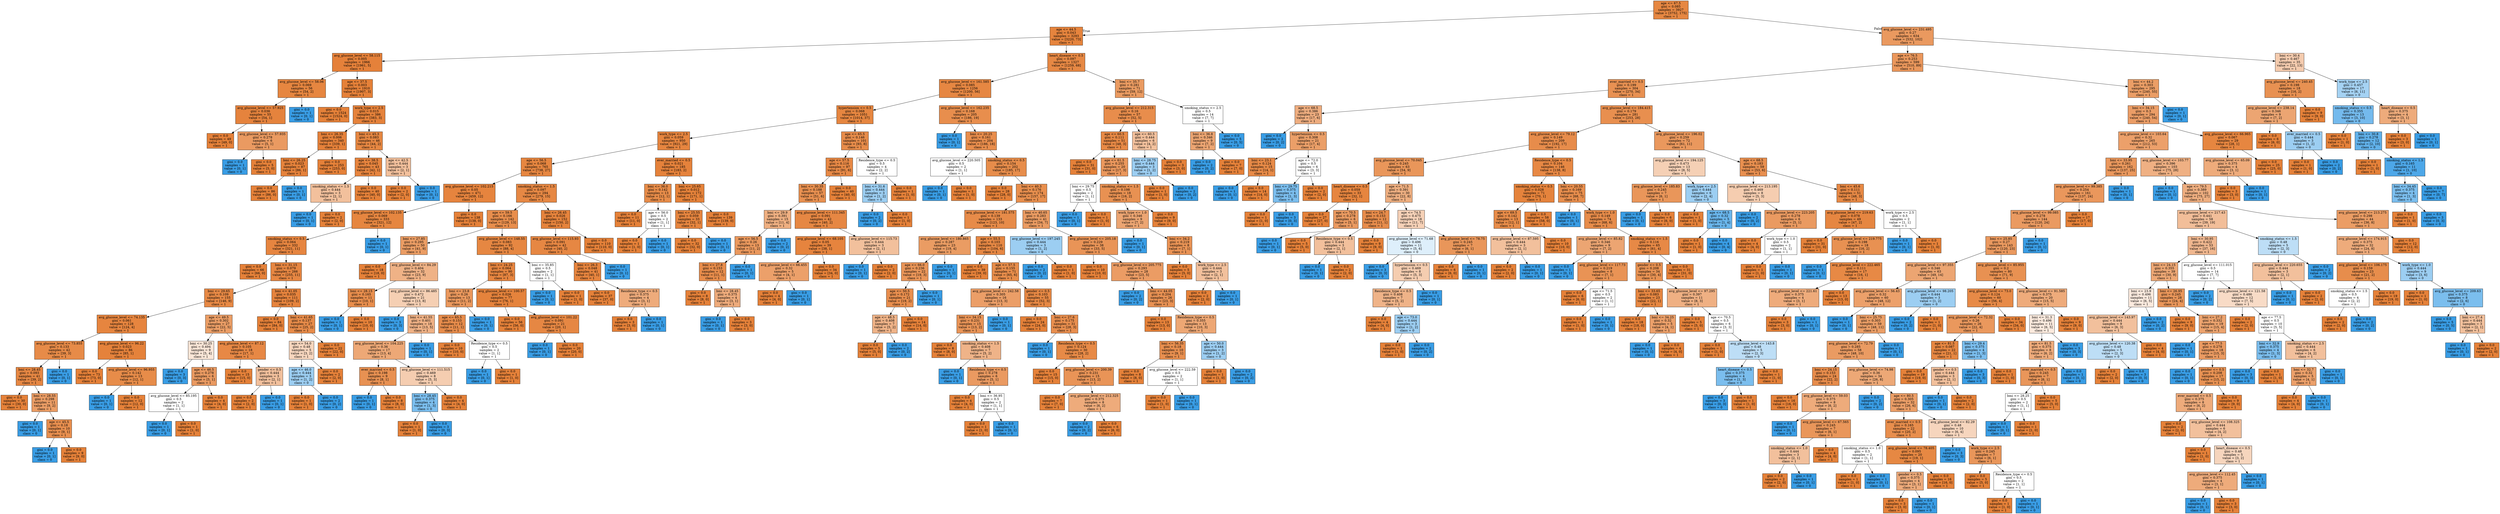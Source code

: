 digraph Tree {
node [shape=box, style="filled", color="black"] ;
0 [label="age <= 67.5\ngini = 0.085\nsamples = 3927\nvalue = [3752, 175]\nclass = 1", fillcolor="#e68742"] ;
1 [label="age <= 44.5\ngini = 0.043\nsamples = 3293\nvalue = [3220, 73]\nclass = 1", fillcolor="#e6843d"] ;
0 -> 1 [labeldistance=2.5, labelangle=45, headlabel="True"] ;
2 [label="avg_glucose_level <= 58.115\ngini = 0.005\nsamples = 1966\nvalue = [1961, 5]\nclass = 1", fillcolor="#e5813a"] ;
1 -> 2 ;
3 [label="avg_glucose_level <= 58.06\ngini = 0.069\nsamples = 56\nvalue = [54, 2]\nclass = 1", fillcolor="#e68640"] ;
2 -> 3 ;
4 [label="avg_glucose_level <= 57.925\ngini = 0.036\nsamples = 55\nvalue = [54, 1]\nclass = 1", fillcolor="#e5833d"] ;
3 -> 4 ;
5 [label="gini = 0.0\nsamples = 49\nvalue = [49, 0]\nclass = 1", fillcolor="#e58139"] ;
4 -> 5 ;
6 [label="avg_glucose_level <= 57.935\ngini = 0.278\nsamples = 6\nvalue = [5, 1]\nclass = 1", fillcolor="#ea9a61"] ;
4 -> 6 ;
7 [label="gini = 0.0\nsamples = 1\nvalue = [0, 1]\nclass = 0", fillcolor="#399de5"] ;
6 -> 7 ;
8 [label="gini = 0.0\nsamples = 5\nvalue = [5, 0]\nclass = 1", fillcolor="#e58139"] ;
6 -> 8 ;
9 [label="gini = 0.0\nsamples = 1\nvalue = [0, 1]\nclass = 0", fillcolor="#399de5"] ;
3 -> 9 ;
10 [label="age <= 37.5\ngini = 0.003\nsamples = 1910\nvalue = [1907, 3]\nclass = 1", fillcolor="#e58139"] ;
2 -> 10 ;
11 [label="gini = 0.0\nsamples = 1524\nvalue = [1524, 0]\nclass = 1", fillcolor="#e58139"] ;
10 -> 11 ;
12 [label="work_type <= 2.5\ngini = 0.015\nsamples = 386\nvalue = [383, 3]\nclass = 1", fillcolor="#e5823b"] ;
10 -> 12 ;
13 [label="bmi <= 26.35\ngini = 0.006\nsamples = 340\nvalue = [339, 1]\nclass = 1", fillcolor="#e5813a"] ;
12 -> 13 ;
14 [label="bmi <= 26.25\ngini = 0.023\nsamples = 87\nvalue = [86, 1]\nclass = 1", fillcolor="#e5823b"] ;
13 -> 14 ;
15 [label="gini = 0.0\nsamples = 86\nvalue = [86, 0]\nclass = 1", fillcolor="#e58139"] ;
14 -> 15 ;
16 [label="gini = 0.0\nsamples = 1\nvalue = [0, 1]\nclass = 0", fillcolor="#399de5"] ;
14 -> 16 ;
17 [label="gini = 0.0\nsamples = 253\nvalue = [253, 0]\nclass = 1", fillcolor="#e58139"] ;
13 -> 17 ;
18 [label="bmi <= 45.3\ngini = 0.083\nsamples = 46\nvalue = [44, 2]\nclass = 1", fillcolor="#e68742"] ;
12 -> 18 ;
19 [label="age <= 38.5\ngini = 0.045\nsamples = 43\nvalue = [42, 1]\nclass = 1", fillcolor="#e6843e"] ;
18 -> 19 ;
20 [label="smoking_status <= 1.5\ngini = 0.444\nsamples = 3\nvalue = [2, 1]\nclass = 1", fillcolor="#f2c09c"] ;
19 -> 20 ;
21 [label="gini = 0.0\nsamples = 1\nvalue = [0, 1]\nclass = 0", fillcolor="#399de5"] ;
20 -> 21 ;
22 [label="gini = 0.0\nsamples = 2\nvalue = [2, 0]\nclass = 1", fillcolor="#e58139"] ;
20 -> 22 ;
23 [label="gini = 0.0\nsamples = 40\nvalue = [40, 0]\nclass = 1", fillcolor="#e58139"] ;
19 -> 23 ;
24 [label="age <= 42.5\ngini = 0.444\nsamples = 3\nvalue = [2, 1]\nclass = 1", fillcolor="#f2c09c"] ;
18 -> 24 ;
25 [label="gini = 0.0\nsamples = 2\nvalue = [2, 0]\nclass = 1", fillcolor="#e58139"] ;
24 -> 25 ;
26 [label="gini = 0.0\nsamples = 1\nvalue = [0, 1]\nclass = 0", fillcolor="#399de5"] ;
24 -> 26 ;
27 [label="heart_disease <= 0.5\ngini = 0.097\nsamples = 1327\nvalue = [1259, 68]\nclass = 1", fillcolor="#e68844"] ;
1 -> 27 ;
28 [label="avg_glucose_level <= 161.585\ngini = 0.085\nsamples = 1256\nvalue = [1200, 56]\nclass = 1", fillcolor="#e68742"] ;
27 -> 28 ;
29 [label="hypertension <= 0.5\ngini = 0.068\nsamples = 1051\nvalue = [1014, 37]\nclass = 1", fillcolor="#e68640"] ;
28 -> 29 ;
30 [label="work_type <= 2.5\ngini = 0.059\nsamples = 950\nvalue = [921, 29]\nclass = 1", fillcolor="#e6853f"] ;
29 -> 30 ;
31 [label="age <= 56.5\ngini = 0.068\nsamples = 765\nvalue = [738, 27]\nclass = 1", fillcolor="#e68640"] ;
30 -> 31 ;
32 [label="avg_glucose_level <= 102.215\ngini = 0.05\nsamples = 471\nvalue = [459, 12]\nclass = 1", fillcolor="#e6843e"] ;
31 -> 32 ;
33 [label="avg_glucose_level <= 102.135\ngini = 0.069\nsamples = 333\nvalue = [321, 12]\nclass = 1", fillcolor="#e68640"] ;
32 -> 33 ;
34 [label="smoking_status <= 0.5\ngini = 0.064\nsamples = 332\nvalue = [321, 11]\nclass = 1", fillcolor="#e68540"] ;
33 -> 34 ;
35 [label="gini = 0.0\nsamples = 66\nvalue = [66, 0]\nclass = 1", fillcolor="#e58139"] ;
34 -> 35 ;
36 [label="bmi <= 31.15\ngini = 0.079\nsamples = 266\nvalue = [255, 11]\nclass = 1", fillcolor="#e68642"] ;
34 -> 36 ;
37 [label="bmi <= 29.65\ngini = 0.109\nsamples = 155\nvalue = [146, 9]\nclass = 1", fillcolor="#e78945"] ;
36 -> 37 ;
38 [label="avg_glucose_level <= 74.135\ngini = 0.061\nsamples = 128\nvalue = [124, 4]\nclass = 1", fillcolor="#e6853f"] ;
37 -> 38 ;
39 [label="avg_glucose_level <= 73.855\ngini = 0.133\nsamples = 42\nvalue = [39, 3]\nclass = 1", fillcolor="#e78b48"] ;
38 -> 39 ;
40 [label="bmi <= 28.45\ngini = 0.093\nsamples = 41\nvalue = [39, 2]\nclass = 1", fillcolor="#e68743"] ;
39 -> 40 ;
41 [label="gini = 0.0\nsamples = 30\nvalue = [30, 0]\nclass = 1", fillcolor="#e58139"] ;
40 -> 41 ;
42 [label="bmi <= 28.55\ngini = 0.298\nsamples = 11\nvalue = [9, 2]\nclass = 1", fillcolor="#eb9d65"] ;
40 -> 42 ;
43 [label="gini = 0.0\nsamples = 1\nvalue = [0, 1]\nclass = 0", fillcolor="#399de5"] ;
42 -> 43 ;
44 [label="age <= 45.5\ngini = 0.18\nsamples = 10\nvalue = [9, 1]\nclass = 1", fillcolor="#e88f4f"] ;
42 -> 44 ;
45 [label="gini = 0.0\nsamples = 1\nvalue = [0, 1]\nclass = 0", fillcolor="#399de5"] ;
44 -> 45 ;
46 [label="gini = 0.0\nsamples = 9\nvalue = [9, 0]\nclass = 1", fillcolor="#e58139"] ;
44 -> 46 ;
47 [label="gini = 0.0\nsamples = 1\nvalue = [0, 1]\nclass = 0", fillcolor="#399de5"] ;
39 -> 47 ;
48 [label="avg_glucose_level <= 96.22\ngini = 0.023\nsamples = 86\nvalue = [85, 1]\nclass = 1", fillcolor="#e5823b"] ;
38 -> 48 ;
49 [label="gini = 0.0\nsamples = 73\nvalue = [73, 0]\nclass = 1", fillcolor="#e58139"] ;
48 -> 49 ;
50 [label="avg_glucose_level <= 96.955\ngini = 0.142\nsamples = 13\nvalue = [12, 1]\nclass = 1", fillcolor="#e78c49"] ;
48 -> 50 ;
51 [label="gini = 0.0\nsamples = 1\nvalue = [0, 1]\nclass = 0", fillcolor="#399de5"] ;
50 -> 51 ;
52 [label="gini = 0.0\nsamples = 12\nvalue = [12, 0]\nclass = 1", fillcolor="#e58139"] ;
50 -> 52 ;
53 [label="age <= 49.5\ngini = 0.302\nsamples = 27\nvalue = [22, 5]\nclass = 1", fillcolor="#eb9e66"] ;
37 -> 53 ;
54 [label="bmi <= 30.25\ngini = 0.494\nsamples = 9\nvalue = [5, 4]\nclass = 1", fillcolor="#fae6d7"] ;
53 -> 54 ;
55 [label="gini = 0.0\nsamples = 3\nvalue = [0, 3]\nclass = 0", fillcolor="#399de5"] ;
54 -> 55 ;
56 [label="age <= 46.5\ngini = 0.278\nsamples = 6\nvalue = [5, 1]\nclass = 1", fillcolor="#ea9a61"] ;
54 -> 56 ;
57 [label="avg_glucose_level <= 85.195\ngini = 0.5\nsamples = 2\nvalue = [1, 1]\nclass = 1", fillcolor="#ffffff"] ;
56 -> 57 ;
58 [label="gini = 0.0\nsamples = 1\nvalue = [0, 1]\nclass = 0", fillcolor="#399de5"] ;
57 -> 58 ;
59 [label="gini = 0.0\nsamples = 1\nvalue = [1, 0]\nclass = 1", fillcolor="#e58139"] ;
57 -> 59 ;
60 [label="gini = 0.0\nsamples = 4\nvalue = [4, 0]\nclass = 1", fillcolor="#e58139"] ;
56 -> 60 ;
61 [label="avg_glucose_level <= 87.12\ngini = 0.105\nsamples = 18\nvalue = [17, 1]\nclass = 1", fillcolor="#e78845"] ;
53 -> 61 ;
62 [label="gini = 0.0\nsamples = 15\nvalue = [15, 0]\nclass = 1", fillcolor="#e58139"] ;
61 -> 62 ;
63 [label="gender <= 0.5\ngini = 0.444\nsamples = 3\nvalue = [2, 1]\nclass = 1", fillcolor="#f2c09c"] ;
61 -> 63 ;
64 [label="gini = 0.0\nsamples = 2\nvalue = [2, 0]\nclass = 1", fillcolor="#e58139"] ;
63 -> 64 ;
65 [label="gini = 0.0\nsamples = 1\nvalue = [0, 1]\nclass = 0", fillcolor="#399de5"] ;
63 -> 65 ;
66 [label="bmi <= 41.05\ngini = 0.035\nsamples = 111\nvalue = [109, 2]\nclass = 1", fillcolor="#e5833d"] ;
36 -> 66 ;
67 [label="gini = 0.0\nsamples = 84\nvalue = [84, 0]\nclass = 1", fillcolor="#e58139"] ;
66 -> 67 ;
68 [label="bmi <= 41.65\ngini = 0.137\nsamples = 27\nvalue = [25, 2]\nclass = 1", fillcolor="#e78b49"] ;
66 -> 68 ;
69 [label="age <= 54.0\ngini = 0.48\nsamples = 5\nvalue = [3, 2]\nclass = 1", fillcolor="#f6d5bd"] ;
68 -> 69 ;
70 [label="age <= 46.0\ngini = 0.444\nsamples = 3\nvalue = [1, 2]\nclass = 0", fillcolor="#9ccef2"] ;
69 -> 70 ;
71 [label="gini = 0.0\nsamples = 1\nvalue = [1, 0]\nclass = 1", fillcolor="#e58139"] ;
70 -> 71 ;
72 [label="gini = 0.0\nsamples = 2\nvalue = [0, 2]\nclass = 0", fillcolor="#399de5"] ;
70 -> 72 ;
73 [label="gini = 0.0\nsamples = 2\nvalue = [2, 0]\nclass = 1", fillcolor="#e58139"] ;
69 -> 73 ;
74 [label="gini = 0.0\nsamples = 22\nvalue = [22, 0]\nclass = 1", fillcolor="#e58139"] ;
68 -> 74 ;
75 [label="gini = 0.0\nsamples = 1\nvalue = [0, 1]\nclass = 0", fillcolor="#399de5"] ;
33 -> 75 ;
76 [label="gini = 0.0\nsamples = 138\nvalue = [138, 0]\nclass = 1", fillcolor="#e58139"] ;
32 -> 76 ;
77 [label="smoking_status <= 1.5\ngini = 0.097\nsamples = 294\nvalue = [279, 15]\nclass = 1", fillcolor="#e68844"] ;
31 -> 77 ;
78 [label="age <= 59.5\ngini = 0.166\nsamples = 142\nvalue = [129, 13]\nclass = 1", fillcolor="#e88e4d"] ;
77 -> 78 ;
79 [label="bmi <= 27.85\ngini = 0.295\nsamples = 50\nvalue = [41, 9]\nclass = 1", fillcolor="#eb9d64"] ;
78 -> 79 ;
80 [label="gini = 0.0\nsamples = 18\nvalue = [18, 0]\nclass = 1", fillcolor="#e58139"] ;
79 -> 80 ;
81 [label="avg_glucose_level <= 84.29\ngini = 0.404\nsamples = 32\nvalue = [23, 9]\nclass = 1", fillcolor="#efb286"] ;
79 -> 81 ;
82 [label="bmi <= 28.15\ngini = 0.165\nsamples = 11\nvalue = [10, 1]\nclass = 1", fillcolor="#e88e4d"] ;
81 -> 82 ;
83 [label="gini = 0.0\nsamples = 1\nvalue = [0, 1]\nclass = 0", fillcolor="#399de5"] ;
82 -> 83 ;
84 [label="gini = 0.0\nsamples = 10\nvalue = [10, 0]\nclass = 1", fillcolor="#e58139"] ;
82 -> 84 ;
85 [label="avg_glucose_level <= 86.485\ngini = 0.472\nsamples = 21\nvalue = [13, 8]\nclass = 1", fillcolor="#f5cfb3"] ;
81 -> 85 ;
86 [label="gini = 0.0\nsamples = 3\nvalue = [0, 3]\nclass = 0", fillcolor="#399de5"] ;
85 -> 86 ;
87 [label="bmi <= 41.55\ngini = 0.401\nsamples = 18\nvalue = [13, 5]\nclass = 1", fillcolor="#efb185"] ;
85 -> 87 ;
88 [label="avg_glucose_level <= 104.225\ngini = 0.36\nsamples = 17\nvalue = [13, 4]\nclass = 1", fillcolor="#eda876"] ;
87 -> 88 ;
89 [label="ever_married <= 0.5\ngini = 0.198\nsamples = 9\nvalue = [8, 1]\nclass = 1", fillcolor="#e89152"] ;
88 -> 89 ;
90 [label="gini = 0.0\nsamples = 1\nvalue = [0, 1]\nclass = 0", fillcolor="#399de5"] ;
89 -> 90 ;
91 [label="gini = 0.0\nsamples = 8\nvalue = [8, 0]\nclass = 1", fillcolor="#e58139"] ;
89 -> 91 ;
92 [label="avg_glucose_level <= 111.515\ngini = 0.469\nsamples = 8\nvalue = [5, 3]\nclass = 1", fillcolor="#f5cdb0"] ;
88 -> 92 ;
93 [label="bmi <= 28.45\ngini = 0.375\nsamples = 4\nvalue = [1, 3]\nclass = 0", fillcolor="#7bbeee"] ;
92 -> 93 ;
94 [label="gini = 0.0\nsamples = 1\nvalue = [1, 0]\nclass = 1", fillcolor="#e58139"] ;
93 -> 94 ;
95 [label="gini = 0.0\nsamples = 3\nvalue = [0, 3]\nclass = 0", fillcolor="#399de5"] ;
93 -> 95 ;
96 [label="gini = 0.0\nsamples = 4\nvalue = [4, 0]\nclass = 1", fillcolor="#e58139"] ;
92 -> 96 ;
97 [label="gini = 0.0\nsamples = 1\nvalue = [0, 1]\nclass = 0", fillcolor="#399de5"] ;
87 -> 97 ;
98 [label="avg_glucose_level <= 148.55\ngini = 0.083\nsamples = 92\nvalue = [88, 4]\nclass = 1", fillcolor="#e68742"] ;
78 -> 98 ;
99 [label="bmi <= 24.25\ngini = 0.064\nsamples = 90\nvalue = [87, 3]\nclass = 1", fillcolor="#e68540"] ;
98 -> 99 ;
100 [label="bmi <= 23.8\ngini = 0.26\nsamples = 13\nvalue = [11, 2]\nclass = 1", fillcolor="#ea985d"] ;
99 -> 100 ;
101 [label="age <= 65.5\ngini = 0.153\nsamples = 12\nvalue = [11, 1]\nclass = 1", fillcolor="#e78c4b"] ;
100 -> 101 ;
102 [label="gini = 0.0\nsamples = 10\nvalue = [10, 0]\nclass = 1", fillcolor="#e58139"] ;
101 -> 102 ;
103 [label="Residence_type <= 0.5\ngini = 0.5\nsamples = 2\nvalue = [1, 1]\nclass = 1", fillcolor="#ffffff"] ;
101 -> 103 ;
104 [label="gini = 0.0\nsamples = 1\nvalue = [0, 1]\nclass = 0", fillcolor="#399de5"] ;
103 -> 104 ;
105 [label="gini = 0.0\nsamples = 1\nvalue = [1, 0]\nclass = 1", fillcolor="#e58139"] ;
103 -> 105 ;
106 [label="gini = 0.0\nsamples = 1\nvalue = [0, 1]\nclass = 0", fillcolor="#399de5"] ;
100 -> 106 ;
107 [label="avg_glucose_level <= 100.57\ngini = 0.026\nsamples = 77\nvalue = [76, 1]\nclass = 1", fillcolor="#e5833c"] ;
99 -> 107 ;
108 [label="gini = 0.0\nsamples = 56\nvalue = [56, 0]\nclass = 1", fillcolor="#e58139"] ;
107 -> 108 ;
109 [label="avg_glucose_level <= 101.22\ngini = 0.091\nsamples = 21\nvalue = [20, 1]\nclass = 1", fillcolor="#e68743"] ;
107 -> 109 ;
110 [label="gini = 0.0\nsamples = 1\nvalue = [0, 1]\nclass = 0", fillcolor="#399de5"] ;
109 -> 110 ;
111 [label="gini = 0.0\nsamples = 20\nvalue = [20, 0]\nclass = 1", fillcolor="#e58139"] ;
109 -> 111 ;
112 [label="bmi <= 35.85\ngini = 0.5\nsamples = 2\nvalue = [1, 1]\nclass = 1", fillcolor="#ffffff"] ;
98 -> 112 ;
113 [label="gini = 0.0\nsamples = 1\nvalue = [0, 1]\nclass = 0", fillcolor="#399de5"] ;
112 -> 113 ;
114 [label="gini = 0.0\nsamples = 1\nvalue = [1, 0]\nclass = 1", fillcolor="#e58139"] ;
112 -> 114 ;
115 [label="bmi <= 26.45\ngini = 0.026\nsamples = 152\nvalue = [150, 2]\nclass = 1", fillcolor="#e5833c"] ;
77 -> 115 ;
116 [label="avg_glucose_level <= 115.93\ngini = 0.091\nsamples = 42\nvalue = [40, 2]\nclass = 1", fillcolor="#e68743"] ;
115 -> 116 ;
117 [label="bmi <= 26.3\ngini = 0.048\nsamples = 41\nvalue = [40, 1]\nclass = 1", fillcolor="#e6843e"] ;
116 -> 117 ;
118 [label="gini = 0.0\nsamples = 37\nvalue = [37, 0]\nclass = 1", fillcolor="#e58139"] ;
117 -> 118 ;
119 [label="Residence_type <= 0.5\ngini = 0.375\nsamples = 4\nvalue = [3, 1]\nclass = 1", fillcolor="#eeab7b"] ;
117 -> 119 ;
120 [label="gini = 0.0\nsamples = 3\nvalue = [3, 0]\nclass = 1", fillcolor="#e58139"] ;
119 -> 120 ;
121 [label="gini = 0.0\nsamples = 1\nvalue = [0, 1]\nclass = 0", fillcolor="#399de5"] ;
119 -> 121 ;
122 [label="gini = 0.0\nsamples = 1\nvalue = [0, 1]\nclass = 0", fillcolor="#399de5"] ;
116 -> 122 ;
123 [label="gini = 0.0\nsamples = 110\nvalue = [110, 0]\nclass = 1", fillcolor="#e58139"] ;
115 -> 123 ;
124 [label="ever_married <= 0.5\ngini = 0.021\nsamples = 185\nvalue = [183, 2]\nclass = 1", fillcolor="#e5823b"] ;
30 -> 124 ;
125 [label="bmi <= 36.0\ngini = 0.142\nsamples = 13\nvalue = [12, 1]\nclass = 1", fillcolor="#e78c49"] ;
124 -> 125 ;
126 [label="gini = 0.0\nsamples = 11\nvalue = [11, 0]\nclass = 1", fillcolor="#e58139"] ;
125 -> 126 ;
127 [label="age <= 56.0\ngini = 0.5\nsamples = 2\nvalue = [1, 1]\nclass = 1", fillcolor="#ffffff"] ;
125 -> 127 ;
128 [label="gini = 0.0\nsamples = 1\nvalue = [1, 0]\nclass = 1", fillcolor="#e58139"] ;
127 -> 128 ;
129 [label="gini = 0.0\nsamples = 1\nvalue = [0, 1]\nclass = 0", fillcolor="#399de5"] ;
127 -> 129 ;
130 [label="bmi <= 25.65\ngini = 0.012\nsamples = 172\nvalue = [171, 1]\nclass = 1", fillcolor="#e5823a"] ;
124 -> 130 ;
131 [label="bmi <= 25.55\ngini = 0.059\nsamples = 33\nvalue = [32, 1]\nclass = 1", fillcolor="#e6853f"] ;
130 -> 131 ;
132 [label="gini = 0.0\nsamples = 32\nvalue = [32, 0]\nclass = 1", fillcolor="#e58139"] ;
131 -> 132 ;
133 [label="gini = 0.0\nsamples = 1\nvalue = [0, 1]\nclass = 0", fillcolor="#399de5"] ;
131 -> 133 ;
134 [label="gini = 0.0\nsamples = 139\nvalue = [139, 0]\nclass = 1", fillcolor="#e58139"] ;
130 -> 134 ;
135 [label="age <= 65.5\ngini = 0.146\nsamples = 101\nvalue = [93, 8]\nclass = 1", fillcolor="#e78c4a"] ;
29 -> 135 ;
136 [label="age <= 57.5\ngini = 0.116\nsamples = 97\nvalue = [91, 6]\nclass = 1", fillcolor="#e78946"] ;
135 -> 136 ;
137 [label="bmi <= 30.35\ngini = 0.188\nsamples = 57\nvalue = [51, 6]\nclass = 1", fillcolor="#e89050"] ;
136 -> 137 ;
138 [label="bmi <= 29.9\ngini = 0.391\nsamples = 15\nvalue = [11, 4]\nclass = 1", fillcolor="#eeaf81"] ;
137 -> 138 ;
139 [label="age <= 56.5\ngini = 0.26\nsamples = 13\nvalue = [11, 2]\nclass = 1", fillcolor="#ea985d"] ;
138 -> 139 ;
140 [label="bmi <= 27.8\ngini = 0.153\nsamples = 12\nvalue = [11, 1]\nclass = 1", fillcolor="#e78c4b"] ;
139 -> 140 ;
141 [label="gini = 0.0\nsamples = 8\nvalue = [8, 0]\nclass = 1", fillcolor="#e58139"] ;
140 -> 141 ;
142 [label="bmi <= 28.45\ngini = 0.375\nsamples = 4\nvalue = [3, 1]\nclass = 1", fillcolor="#eeab7b"] ;
140 -> 142 ;
143 [label="gini = 0.0\nsamples = 1\nvalue = [0, 1]\nclass = 0", fillcolor="#399de5"] ;
142 -> 143 ;
144 [label="gini = 0.0\nsamples = 3\nvalue = [3, 0]\nclass = 1", fillcolor="#e58139"] ;
142 -> 144 ;
145 [label="gini = 0.0\nsamples = 1\nvalue = [0, 1]\nclass = 0", fillcolor="#399de5"] ;
139 -> 145 ;
146 [label="gini = 0.0\nsamples = 2\nvalue = [0, 2]\nclass = 0", fillcolor="#399de5"] ;
138 -> 146 ;
147 [label="avg_glucose_level <= 111.345\ngini = 0.091\nsamples = 42\nvalue = [40, 2]\nclass = 1", fillcolor="#e68743"] ;
137 -> 147 ;
148 [label="avg_glucose_level <= 68.105\ngini = 0.05\nsamples = 39\nvalue = [38, 1]\nclass = 1", fillcolor="#e6843e"] ;
147 -> 148 ;
149 [label="avg_glucose_level <= 66.455\ngini = 0.32\nsamples = 5\nvalue = [4, 1]\nclass = 1", fillcolor="#eca06a"] ;
148 -> 149 ;
150 [label="gini = 0.0\nsamples = 4\nvalue = [4, 0]\nclass = 1", fillcolor="#e58139"] ;
149 -> 150 ;
151 [label="gini = 0.0\nsamples = 1\nvalue = [0, 1]\nclass = 0", fillcolor="#399de5"] ;
149 -> 151 ;
152 [label="gini = 0.0\nsamples = 34\nvalue = [34, 0]\nclass = 1", fillcolor="#e58139"] ;
148 -> 152 ;
153 [label="avg_glucose_level <= 115.73\ngini = 0.444\nsamples = 3\nvalue = [2, 1]\nclass = 1", fillcolor="#f2c09c"] ;
147 -> 153 ;
154 [label="gini = 0.0\nsamples = 1\nvalue = [0, 1]\nclass = 0", fillcolor="#399de5"] ;
153 -> 154 ;
155 [label="gini = 0.0\nsamples = 2\nvalue = [2, 0]\nclass = 1", fillcolor="#e58139"] ;
153 -> 155 ;
156 [label="gini = 0.0\nsamples = 40\nvalue = [40, 0]\nclass = 1", fillcolor="#e58139"] ;
136 -> 156 ;
157 [label="Residence_type <= 0.5\ngini = 0.5\nsamples = 4\nvalue = [2, 2]\nclass = 1", fillcolor="#ffffff"] ;
135 -> 157 ;
158 [label="bmi <= 31.6\ngini = 0.444\nsamples = 3\nvalue = [1, 2]\nclass = 0", fillcolor="#9ccef2"] ;
157 -> 158 ;
159 [label="gini = 0.0\nsamples = 2\nvalue = [0, 2]\nclass = 0", fillcolor="#399de5"] ;
158 -> 159 ;
160 [label="gini = 0.0\nsamples = 1\nvalue = [1, 0]\nclass = 1", fillcolor="#e58139"] ;
158 -> 160 ;
161 [label="gini = 0.0\nsamples = 1\nvalue = [1, 0]\nclass = 1", fillcolor="#e58139"] ;
157 -> 161 ;
162 [label="avg_glucose_level <= 162.235\ngini = 0.168\nsamples = 205\nvalue = [186, 19]\nclass = 1", fillcolor="#e88e4d"] ;
28 -> 162 ;
163 [label="gini = 0.0\nsamples = 1\nvalue = [0, 1]\nclass = 0", fillcolor="#399de5"] ;
162 -> 163 ;
164 [label="bmi <= 20.25\ngini = 0.161\nsamples = 204\nvalue = [186, 18]\nclass = 1", fillcolor="#e88d4c"] ;
162 -> 164 ;
165 [label="avg_glucose_level <= 220.505\ngini = 0.5\nsamples = 2\nvalue = [1, 1]\nclass = 1", fillcolor="#ffffff"] ;
164 -> 165 ;
166 [label="gini = 0.0\nsamples = 1\nvalue = [0, 1]\nclass = 0", fillcolor="#399de5"] ;
165 -> 166 ;
167 [label="gini = 0.0\nsamples = 1\nvalue = [1, 0]\nclass = 1", fillcolor="#e58139"] ;
165 -> 167 ;
168 [label="smoking_status <= 0.5\ngini = 0.154\nsamples = 202\nvalue = [185, 17]\nclass = 1", fillcolor="#e78d4b"] ;
164 -> 168 ;
169 [label="gini = 0.0\nsamples = 28\nvalue = [28, 0]\nclass = 1", fillcolor="#e58139"] ;
168 -> 169 ;
170 [label="bmi <= 40.3\ngini = 0.176\nsamples = 174\nvalue = [157, 17]\nclass = 1", fillcolor="#e88f4e"] ;
168 -> 170 ;
171 [label="avg_glucose_level <= 181.575\ngini = 0.139\nsamples = 133\nvalue = [123, 10]\nclass = 1", fillcolor="#e78b49"] ;
170 -> 171 ;
172 [label="avg_glucose_level <= 180.865\ngini = 0.287\nsamples = 23\nvalue = [19, 4]\nclass = 1", fillcolor="#ea9c63"] ;
171 -> 172 ;
173 [label="age <= 66.0\ngini = 0.236\nsamples = 22\nvalue = [19, 3]\nclass = 1", fillcolor="#e99558"] ;
172 -> 173 ;
174 [label="age <= 50.5\ngini = 0.172\nsamples = 21\nvalue = [19, 2]\nclass = 1", fillcolor="#e88e4e"] ;
173 -> 174 ;
175 [label="age <= 48.5\ngini = 0.408\nsamples = 7\nvalue = [5, 2]\nclass = 1", fillcolor="#efb388"] ;
174 -> 175 ;
176 [label="gini = 0.0\nsamples = 5\nvalue = [5, 0]\nclass = 1", fillcolor="#e58139"] ;
175 -> 176 ;
177 [label="gini = 0.0\nsamples = 2\nvalue = [0, 2]\nclass = 0", fillcolor="#399de5"] ;
175 -> 177 ;
178 [label="gini = 0.0\nsamples = 14\nvalue = [14, 0]\nclass = 1", fillcolor="#e58139"] ;
174 -> 178 ;
179 [label="gini = 0.0\nsamples = 1\nvalue = [0, 1]\nclass = 0", fillcolor="#399de5"] ;
173 -> 179 ;
180 [label="gini = 0.0\nsamples = 1\nvalue = [0, 1]\nclass = 0", fillcolor="#399de5"] ;
172 -> 180 ;
181 [label="age <= 55.5\ngini = 0.103\nsamples = 110\nvalue = [104, 6]\nclass = 1", fillcolor="#e68844"] ;
171 -> 181 ;
182 [label="gini = 0.0\nsamples = 39\nvalue = [39, 0]\nclass = 1", fillcolor="#e58139"] ;
181 -> 182 ;
183 [label="age <= 57.5\ngini = 0.155\nsamples = 71\nvalue = [65, 6]\nclass = 1", fillcolor="#e78d4b"] ;
181 -> 183 ;
184 [label="avg_glucose_level <= 242.58\ngini = 0.305\nsamples = 16\nvalue = [13, 3]\nclass = 1", fillcolor="#eb9e67"] ;
183 -> 184 ;
185 [label="bmi <= 34.15\ngini = 0.231\nsamples = 15\nvalue = [13, 2]\nclass = 1", fillcolor="#e99457"] ;
184 -> 185 ;
186 [label="gini = 0.0\nsamples = 8\nvalue = [8, 0]\nclass = 1", fillcolor="#e58139"] ;
185 -> 186 ;
187 [label="smoking_status <= 1.5\ngini = 0.408\nsamples = 7\nvalue = [5, 2]\nclass = 1", fillcolor="#efb388"] ;
185 -> 187 ;
188 [label="gini = 0.0\nsamples = 1\nvalue = [0, 1]\nclass = 0", fillcolor="#399de5"] ;
187 -> 188 ;
189 [label="Residence_type <= 0.5\ngini = 0.278\nsamples = 6\nvalue = [5, 1]\nclass = 1", fillcolor="#ea9a61"] ;
187 -> 189 ;
190 [label="gini = 0.0\nsamples = 4\nvalue = [4, 0]\nclass = 1", fillcolor="#e58139"] ;
189 -> 190 ;
191 [label="bmi <= 36.95\ngini = 0.5\nsamples = 2\nvalue = [1, 1]\nclass = 1", fillcolor="#ffffff"] ;
189 -> 191 ;
192 [label="gini = 0.0\nsamples = 1\nvalue = [1, 0]\nclass = 1", fillcolor="#e58139"] ;
191 -> 192 ;
193 [label="gini = 0.0\nsamples = 1\nvalue = [0, 1]\nclass = 0", fillcolor="#399de5"] ;
191 -> 193 ;
194 [label="gini = 0.0\nsamples = 1\nvalue = [0, 1]\nclass = 0", fillcolor="#399de5"] ;
184 -> 194 ;
195 [label="gender <= 0.5\ngini = 0.103\nsamples = 55\nvalue = [52, 3]\nclass = 1", fillcolor="#e68844"] ;
183 -> 195 ;
196 [label="gini = 0.0\nsamples = 24\nvalue = [24, 0]\nclass = 1", fillcolor="#e58139"] ;
195 -> 196 ;
197 [label="bmi <= 27.6\ngini = 0.175\nsamples = 31\nvalue = [28, 3]\nclass = 1", fillcolor="#e88e4e"] ;
195 -> 197 ;
198 [label="gini = 0.0\nsamples = 1\nvalue = [0, 1]\nclass = 0", fillcolor="#399de5"] ;
197 -> 198 ;
199 [label="Residence_type <= 0.5\ngini = 0.124\nsamples = 30\nvalue = [28, 2]\nclass = 1", fillcolor="#e78a47"] ;
197 -> 199 ;
200 [label="gini = 0.0\nsamples = 15\nvalue = [15, 0]\nclass = 1", fillcolor="#e58139"] ;
199 -> 200 ;
201 [label="avg_glucose_level <= 200.39\ngini = 0.231\nsamples = 15\nvalue = [13, 2]\nclass = 1", fillcolor="#e99457"] ;
199 -> 201 ;
202 [label="gini = 0.0\nsamples = 7\nvalue = [7, 0]\nclass = 1", fillcolor="#e58139"] ;
201 -> 202 ;
203 [label="avg_glucose_level <= 212.325\ngini = 0.375\nsamples = 8\nvalue = [6, 2]\nclass = 1", fillcolor="#eeab7b"] ;
201 -> 203 ;
204 [label="gini = 0.0\nsamples = 2\nvalue = [0, 2]\nclass = 0", fillcolor="#399de5"] ;
203 -> 204 ;
205 [label="gini = 0.0\nsamples = 6\nvalue = [6, 0]\nclass = 1", fillcolor="#e58139"] ;
203 -> 205 ;
206 [label="bmi <= 40.65\ngini = 0.283\nsamples = 41\nvalue = [34, 7]\nclass = 1", fillcolor="#ea9b62"] ;
170 -> 206 ;
207 [label="avg_glucose_level <= 197.245\ngini = 0.444\nsamples = 3\nvalue = [1, 2]\nclass = 0", fillcolor="#9ccef2"] ;
206 -> 207 ;
208 [label="gini = 0.0\nsamples = 2\nvalue = [0, 2]\nclass = 0", fillcolor="#399de5"] ;
207 -> 208 ;
209 [label="gini = 0.0\nsamples = 1\nvalue = [1, 0]\nclass = 1", fillcolor="#e58139"] ;
207 -> 209 ;
210 [label="avg_glucose_level <= 205.18\ngini = 0.229\nsamples = 38\nvalue = [33, 5]\nclass = 1", fillcolor="#e99457"] ;
206 -> 210 ;
211 [label="gini = 0.0\nsamples = 10\nvalue = [10, 0]\nclass = 1", fillcolor="#e58139"] ;
210 -> 211 ;
212 [label="avg_glucose_level <= 205.775\ngini = 0.293\nsamples = 28\nvalue = [23, 5]\nclass = 1", fillcolor="#eb9c64"] ;
210 -> 212 ;
213 [label="gini = 0.0\nsamples = 2\nvalue = [0, 2]\nclass = 0", fillcolor="#399de5"] ;
212 -> 213 ;
214 [label="bmi <= 44.05\ngini = 0.204\nsamples = 26\nvalue = [23, 3]\nclass = 1", fillcolor="#e89153"] ;
212 -> 214 ;
215 [label="gini = 0.0\nsamples = 13\nvalue = [13, 0]\nclass = 1", fillcolor="#e58139"] ;
214 -> 215 ;
216 [label="Residence_type <= 0.5\ngini = 0.355\nsamples = 13\nvalue = [10, 3]\nclass = 1", fillcolor="#eda774"] ;
214 -> 216 ;
217 [label="bmi <= 56.35\ngini = 0.18\nsamples = 10\nvalue = [9, 1]\nclass = 1", fillcolor="#e88f4f"] ;
216 -> 217 ;
218 [label="gini = 0.0\nsamples = 8\nvalue = [8, 0]\nclass = 1", fillcolor="#e58139"] ;
217 -> 218 ;
219 [label="avg_glucose_level <= 222.59\ngini = 0.5\nsamples = 2\nvalue = [1, 1]\nclass = 1", fillcolor="#ffffff"] ;
217 -> 219 ;
220 [label="gini = 0.0\nsamples = 1\nvalue = [1, 0]\nclass = 1", fillcolor="#e58139"] ;
219 -> 220 ;
221 [label="gini = 0.0\nsamples = 1\nvalue = [0, 1]\nclass = 0", fillcolor="#399de5"] ;
219 -> 221 ;
222 [label="age <= 50.0\ngini = 0.444\nsamples = 3\nvalue = [1, 2]\nclass = 0", fillcolor="#9ccef2"] ;
216 -> 222 ;
223 [label="gini = 0.0\nsamples = 1\nvalue = [1, 0]\nclass = 1", fillcolor="#e58139"] ;
222 -> 223 ;
224 [label="gini = 0.0\nsamples = 2\nvalue = [0, 2]\nclass = 0", fillcolor="#399de5"] ;
222 -> 224 ;
225 [label="bmi <= 35.7\ngini = 0.281\nsamples = 71\nvalue = [59, 12]\nclass = 1", fillcolor="#ea9b61"] ;
27 -> 225 ;
226 [label="avg_glucose_level <= 212.315\ngini = 0.16\nsamples = 57\nvalue = [52, 5]\nclass = 1", fillcolor="#e88d4c"] ;
225 -> 226 ;
227 [label="age <= 60.5\ngini = 0.111\nsamples = 51\nvalue = [48, 3]\nclass = 1", fillcolor="#e78945"] ;
226 -> 227 ;
228 [label="gini = 0.0\nsamples = 31\nvalue = [31, 0]\nclass = 1", fillcolor="#e58139"] ;
227 -> 228 ;
229 [label="age <= 61.5\ngini = 0.255\nsamples = 20\nvalue = [17, 3]\nclass = 1", fillcolor="#ea975c"] ;
227 -> 229 ;
230 [label="bmi <= 29.75\ngini = 0.5\nsamples = 2\nvalue = [1, 1]\nclass = 1", fillcolor="#ffffff"] ;
229 -> 230 ;
231 [label="gini = 0.0\nsamples = 1\nvalue = [0, 1]\nclass = 0", fillcolor="#399de5"] ;
230 -> 231 ;
232 [label="gini = 0.0\nsamples = 1\nvalue = [1, 0]\nclass = 1", fillcolor="#e58139"] ;
230 -> 232 ;
233 [label="smoking_status <= 1.5\ngini = 0.198\nsamples = 18\nvalue = [16, 2]\nclass = 1", fillcolor="#e89152"] ;
229 -> 233 ;
234 [label="work_type <= 1.0\ngini = 0.346\nsamples = 9\nvalue = [7, 2]\nclass = 1", fillcolor="#eca572"] ;
233 -> 234 ;
235 [label="gini = 0.0\nsamples = 1\nvalue = [0, 1]\nclass = 0", fillcolor="#399de5"] ;
234 -> 235 ;
236 [label="bmi <= 34.2\ngini = 0.219\nsamples = 8\nvalue = [7, 1]\nclass = 1", fillcolor="#e99355"] ;
234 -> 236 ;
237 [label="gini = 0.0\nsamples = 5\nvalue = [5, 0]\nclass = 1", fillcolor="#e58139"] ;
236 -> 237 ;
238 [label="work_type <= 2.5\ngini = 0.444\nsamples = 3\nvalue = [2, 1]\nclass = 1", fillcolor="#f2c09c"] ;
236 -> 238 ;
239 [label="gini = 0.0\nsamples = 2\nvalue = [2, 0]\nclass = 1", fillcolor="#e58139"] ;
238 -> 239 ;
240 [label="gini = 0.0\nsamples = 1\nvalue = [0, 1]\nclass = 0", fillcolor="#399de5"] ;
238 -> 240 ;
241 [label="gini = 0.0\nsamples = 9\nvalue = [9, 0]\nclass = 1", fillcolor="#e58139"] ;
233 -> 241 ;
242 [label="age <= 60.5\ngini = 0.444\nsamples = 6\nvalue = [4, 2]\nclass = 1", fillcolor="#f2c09c"] ;
226 -> 242 ;
243 [label="bmi <= 28.75\ngini = 0.444\nsamples = 3\nvalue = [1, 2]\nclass = 0", fillcolor="#9ccef2"] ;
242 -> 243 ;
244 [label="gini = 0.0\nsamples = 1\nvalue = [1, 0]\nclass = 1", fillcolor="#e58139"] ;
243 -> 244 ;
245 [label="gini = 0.0\nsamples = 2\nvalue = [0, 2]\nclass = 0", fillcolor="#399de5"] ;
243 -> 245 ;
246 [label="gini = 0.0\nsamples = 3\nvalue = [3, 0]\nclass = 1", fillcolor="#e58139"] ;
242 -> 246 ;
247 [label="smoking_status <= 2.5\ngini = 0.5\nsamples = 14\nvalue = [7, 7]\nclass = 1", fillcolor="#ffffff"] ;
225 -> 247 ;
248 [label="bmi <= 36.8\ngini = 0.346\nsamples = 9\nvalue = [7, 2]\nclass = 1", fillcolor="#eca572"] ;
247 -> 248 ;
249 [label="gini = 0.0\nsamples = 2\nvalue = [0, 2]\nclass = 0", fillcolor="#399de5"] ;
248 -> 249 ;
250 [label="gini = 0.0\nsamples = 7\nvalue = [7, 0]\nclass = 1", fillcolor="#e58139"] ;
248 -> 250 ;
251 [label="gini = 0.0\nsamples = 5\nvalue = [0, 5]\nclass = 0", fillcolor="#399de5"] ;
247 -> 251 ;
252 [label="avg_glucose_level <= 231.495\ngini = 0.27\nsamples = 634\nvalue = [532, 102]\nclass = 1", fillcolor="#ea995f"] ;
0 -> 252 [labeldistance=2.5, labelangle=-45, headlabel="False"] ;
253 [label="age <= 76.5\ngini = 0.253\nsamples = 599\nvalue = [510, 89]\nclass = 1", fillcolor="#ea975c"] ;
252 -> 253 ;
254 [label="ever_married <= 0.5\ngini = 0.199\nsamples = 304\nvalue = [270, 34]\nclass = 1", fillcolor="#e89152"] ;
253 -> 254 ;
255 [label="age <= 68.5\ngini = 0.386\nsamples = 23\nvalue = [17, 6]\nclass = 1", fillcolor="#eead7f"] ;
254 -> 255 ;
256 [label="gini = 0.0\nsamples = 2\nvalue = [0, 2]\nclass = 0", fillcolor="#399de5"] ;
255 -> 256 ;
257 [label="hypertension <= 0.5\ngini = 0.308\nsamples = 21\nvalue = [17, 4]\nclass = 1", fillcolor="#eb9f68"] ;
255 -> 257 ;
258 [label="bmi <= 23.1\ngini = 0.124\nsamples = 15\nvalue = [14, 1]\nclass = 1", fillcolor="#e78a47"] ;
257 -> 258 ;
259 [label="gini = 0.0\nsamples = 1\nvalue = [0, 1]\nclass = 0", fillcolor="#399de5"] ;
258 -> 259 ;
260 [label="gini = 0.0\nsamples = 14\nvalue = [14, 0]\nclass = 1", fillcolor="#e58139"] ;
258 -> 260 ;
261 [label="age <= 72.0\ngini = 0.5\nsamples = 6\nvalue = [3, 3]\nclass = 1", fillcolor="#ffffff"] ;
257 -> 261 ;
262 [label="bmi <= 29.75\ngini = 0.375\nsamples = 4\nvalue = [1, 3]\nclass = 0", fillcolor="#7bbeee"] ;
261 -> 262 ;
263 [label="gini = 0.0\nsamples = 1\nvalue = [1, 0]\nclass = 1", fillcolor="#e58139"] ;
262 -> 263 ;
264 [label="gini = 0.0\nsamples = 3\nvalue = [0, 3]\nclass = 0", fillcolor="#399de5"] ;
262 -> 264 ;
265 [label="gini = 0.0\nsamples = 2\nvalue = [2, 0]\nclass = 1", fillcolor="#e58139"] ;
261 -> 265 ;
266 [label="avg_glucose_level <= 184.415\ngini = 0.179\nsamples = 281\nvalue = [253, 28]\nclass = 1", fillcolor="#e88f4f"] ;
254 -> 266 ;
267 [label="avg_glucose_level <= 79.12\ngini = 0.149\nsamples = 209\nvalue = [192, 17]\nclass = 1", fillcolor="#e78c4b"] ;
266 -> 267 ;
268 [label="avg_glucose_level <= 70.045\ngini = 0.245\nsamples = 63\nvalue = [54, 9]\nclass = 1", fillcolor="#e9965a"] ;
267 -> 268 ;
269 [label="heart_disease <= 0.5\ngini = 0.059\nsamples = 33\nvalue = [32, 1]\nclass = 1", fillcolor="#e6853f"] ;
268 -> 269 ;
270 [label="gini = 0.0\nsamples = 27\nvalue = [27, 0]\nclass = 1", fillcolor="#e58139"] ;
269 -> 270 ;
271 [label="age <= 70.5\ngini = 0.278\nsamples = 6\nvalue = [5, 1]\nclass = 1", fillcolor="#ea9a61"] ;
269 -> 271 ;
272 [label="gini = 0.0\nsamples = 1\nvalue = [0, 1]\nclass = 0", fillcolor="#399de5"] ;
271 -> 272 ;
273 [label="gini = 0.0\nsamples = 5\nvalue = [5, 0]\nclass = 1", fillcolor="#e58139"] ;
271 -> 273 ;
274 [label="age <= 71.5\ngini = 0.391\nsamples = 30\nvalue = [22, 8]\nclass = 1", fillcolor="#eeaf81"] ;
268 -> 274 ;
275 [label="bmi <= 24.7\ngini = 0.153\nsamples = 12\nvalue = [11, 1]\nclass = 1", fillcolor="#e78c4b"] ;
274 -> 275 ;
276 [label="Residence_type <= 0.5\ngini = 0.444\nsamples = 3\nvalue = [2, 1]\nclass = 1", fillcolor="#f2c09c"] ;
275 -> 276 ;
277 [label="gini = 0.0\nsamples = 1\nvalue = [0, 1]\nclass = 0", fillcolor="#399de5"] ;
276 -> 277 ;
278 [label="gini = 0.0\nsamples = 2\nvalue = [2, 0]\nclass = 1", fillcolor="#e58139"] ;
276 -> 278 ;
279 [label="gini = 0.0\nsamples = 9\nvalue = [9, 0]\nclass = 1", fillcolor="#e58139"] ;
275 -> 279 ;
280 [label="age <= 74.5\ngini = 0.475\nsamples = 18\nvalue = [11, 7]\nclass = 1", fillcolor="#f6d1b7"] ;
274 -> 280 ;
281 [label="avg_glucose_level <= 71.68\ngini = 0.496\nsamples = 11\nvalue = [5, 6]\nclass = 0", fillcolor="#deeffb"] ;
280 -> 281 ;
282 [label="gini = 0.0\nsamples = 3\nvalue = [0, 3]\nclass = 0", fillcolor="#399de5"] ;
281 -> 282 ;
283 [label="hypertension <= 0.5\ngini = 0.469\nsamples = 8\nvalue = [5, 3]\nclass = 1", fillcolor="#f5cdb0"] ;
281 -> 283 ;
284 [label="Residence_type <= 0.5\ngini = 0.408\nsamples = 7\nvalue = [5, 2]\nclass = 1", fillcolor="#efb388"] ;
283 -> 284 ;
285 [label="gini = 0.0\nsamples = 4\nvalue = [4, 0]\nclass = 1", fillcolor="#e58139"] ;
284 -> 285 ;
286 [label="age <= 73.0\ngini = 0.444\nsamples = 3\nvalue = [1, 2]\nclass = 0", fillcolor="#9ccef2"] ;
284 -> 286 ;
287 [label="gini = 0.0\nsamples = 1\nvalue = [1, 0]\nclass = 1", fillcolor="#e58139"] ;
286 -> 287 ;
288 [label="gini = 0.0\nsamples = 2\nvalue = [0, 2]\nclass = 0", fillcolor="#399de5"] ;
286 -> 288 ;
289 [label="gini = 0.0\nsamples = 1\nvalue = [0, 1]\nclass = 0", fillcolor="#399de5"] ;
283 -> 289 ;
290 [label="avg_glucose_level <= 78.75\ngini = 0.245\nsamples = 7\nvalue = [6, 1]\nclass = 1", fillcolor="#e9965a"] ;
280 -> 290 ;
291 [label="gini = 0.0\nsamples = 6\nvalue = [6, 0]\nclass = 1", fillcolor="#e58139"] ;
290 -> 291 ;
292 [label="gini = 0.0\nsamples = 1\nvalue = [0, 1]\nclass = 0", fillcolor="#399de5"] ;
290 -> 292 ;
293 [label="Residence_type <= 0.5\ngini = 0.104\nsamples = 146\nvalue = [138, 8]\nclass = 1", fillcolor="#e78844"] ;
267 -> 293 ;
294 [label="smoking_status <= 0.5\ngini = 0.028\nsamples = 71\nvalue = [70, 1]\nclass = 1", fillcolor="#e5833c"] ;
293 -> 294 ;
295 [label="age <= 69.5\ngini = 0.142\nsamples = 13\nvalue = [12, 1]\nclass = 1", fillcolor="#e78c49"] ;
294 -> 295 ;
296 [label="avg_glucose_level <= 87.595\ngini = 0.444\nsamples = 3\nvalue = [2, 1]\nclass = 1", fillcolor="#f2c09c"] ;
295 -> 296 ;
297 [label="gini = 0.0\nsamples = 2\nvalue = [2, 0]\nclass = 1", fillcolor="#e58139"] ;
296 -> 297 ;
298 [label="gini = 0.0\nsamples = 1\nvalue = [0, 1]\nclass = 0", fillcolor="#399de5"] ;
296 -> 298 ;
299 [label="gini = 0.0\nsamples = 10\nvalue = [10, 0]\nclass = 1", fillcolor="#e58139"] ;
295 -> 299 ;
300 [label="gini = 0.0\nsamples = 58\nvalue = [58, 0]\nclass = 1", fillcolor="#e58139"] ;
294 -> 300 ;
301 [label="bmi <= 20.55\ngini = 0.169\nsamples = 75\nvalue = [68, 7]\nclass = 1", fillcolor="#e88e4d"] ;
293 -> 301 ;
302 [label="gini = 0.0\nsamples = 1\nvalue = [0, 1]\nclass = 0", fillcolor="#399de5"] ;
301 -> 302 ;
303 [label="work_type <= 1.0\ngini = 0.149\nsamples = 74\nvalue = [68, 6]\nclass = 1", fillcolor="#e78c4a"] ;
301 -> 303 ;
304 [label="avg_glucose_level <= 85.82\ngini = 0.346\nsamples = 9\nvalue = [7, 2]\nclass = 1", fillcolor="#eca572"] ;
303 -> 304 ;
305 [label="gini = 0.0\nsamples = 1\nvalue = [0, 1]\nclass = 0", fillcolor="#399de5"] ;
304 -> 305 ;
306 [label="avg_glucose_level <= 117.73\ngini = 0.219\nsamples = 8\nvalue = [7, 1]\nclass = 1", fillcolor="#e99355"] ;
304 -> 306 ;
307 [label="gini = 0.0\nsamples = 6\nvalue = [6, 0]\nclass = 1", fillcolor="#e58139"] ;
306 -> 307 ;
308 [label="age <= 71.5\ngini = 0.5\nsamples = 2\nvalue = [1, 1]\nclass = 1", fillcolor="#ffffff"] ;
306 -> 308 ;
309 [label="gini = 0.0\nsamples = 1\nvalue = [1, 0]\nclass = 1", fillcolor="#e58139"] ;
308 -> 309 ;
310 [label="gini = 0.0\nsamples = 1\nvalue = [0, 1]\nclass = 0", fillcolor="#399de5"] ;
308 -> 310 ;
311 [label="smoking_status <= 1.5\ngini = 0.116\nsamples = 65\nvalue = [61, 4]\nclass = 1", fillcolor="#e78946"] ;
303 -> 311 ;
312 [label="gender <= 0.5\ngini = 0.208\nsamples = 34\nvalue = [30, 4]\nclass = 1", fillcolor="#e89253"] ;
311 -> 312 ;
313 [label="bmi <= 33.65\ngini = 0.083\nsamples = 23\nvalue = [22, 1]\nclass = 1", fillcolor="#e68742"] ;
312 -> 313 ;
314 [label="gini = 0.0\nsamples = 18\nvalue = [18, 0]\nclass = 1", fillcolor="#e58139"] ;
313 -> 314 ;
315 [label="bmi <= 34.25\ngini = 0.32\nsamples = 5\nvalue = [4, 1]\nclass = 1", fillcolor="#eca06a"] ;
313 -> 315 ;
316 [label="gini = 0.0\nsamples = 1\nvalue = [0, 1]\nclass = 0", fillcolor="#399de5"] ;
315 -> 316 ;
317 [label="gini = 0.0\nsamples = 4\nvalue = [4, 0]\nclass = 1", fillcolor="#e58139"] ;
315 -> 317 ;
318 [label="avg_glucose_level <= 97.295\ngini = 0.397\nsamples = 11\nvalue = [8, 3]\nclass = 1", fillcolor="#efb083"] ;
312 -> 318 ;
319 [label="gini = 0.0\nsamples = 5\nvalue = [5, 0]\nclass = 1", fillcolor="#e58139"] ;
318 -> 319 ;
320 [label="age <= 70.5\ngini = 0.5\nsamples = 6\nvalue = [3, 3]\nclass = 1", fillcolor="#ffffff"] ;
318 -> 320 ;
321 [label="gini = 0.0\nsamples = 1\nvalue = [1, 0]\nclass = 1", fillcolor="#e58139"] ;
320 -> 321 ;
322 [label="avg_glucose_level <= 143.8\ngini = 0.48\nsamples = 5\nvalue = [2, 3]\nclass = 0", fillcolor="#bddef6"] ;
320 -> 322 ;
323 [label="heart_disease <= 0.5\ngini = 0.375\nsamples = 4\nvalue = [1, 3]\nclass = 0", fillcolor="#7bbeee"] ;
322 -> 323 ;
324 [label="gini = 0.0\nsamples = 3\nvalue = [0, 3]\nclass = 0", fillcolor="#399de5"] ;
323 -> 324 ;
325 [label="gini = 0.0\nsamples = 1\nvalue = [1, 0]\nclass = 1", fillcolor="#e58139"] ;
323 -> 325 ;
326 [label="gini = 0.0\nsamples = 1\nvalue = [1, 0]\nclass = 1", fillcolor="#e58139"] ;
322 -> 326 ;
327 [label="gini = 0.0\nsamples = 31\nvalue = [31, 0]\nclass = 1", fillcolor="#e58139"] ;
311 -> 327 ;
328 [label="avg_glucose_level <= 196.02\ngini = 0.259\nsamples = 72\nvalue = [61, 11]\nclass = 1", fillcolor="#ea985d"] ;
266 -> 328 ;
329 [label="avg_glucose_level <= 194.125\ngini = 0.473\nsamples = 13\nvalue = [8, 5]\nclass = 1", fillcolor="#f5d0b5"] ;
328 -> 329 ;
330 [label="avg_glucose_level <= 185.83\ngini = 0.245\nsamples = 7\nvalue = [6, 1]\nclass = 1", fillcolor="#e9965a"] ;
329 -> 330 ;
331 [label="gini = 0.0\nsamples = 1\nvalue = [0, 1]\nclass = 0", fillcolor="#399de5"] ;
330 -> 331 ;
332 [label="gini = 0.0\nsamples = 6\nvalue = [6, 0]\nclass = 1", fillcolor="#e58139"] ;
330 -> 332 ;
333 [label="work_type <= 2.5\ngini = 0.444\nsamples = 6\nvalue = [2, 4]\nclass = 0", fillcolor="#9ccef2"] ;
329 -> 333 ;
334 [label="gini = 0.0\nsamples = 1\nvalue = [1, 0]\nclass = 1", fillcolor="#e58139"] ;
333 -> 334 ;
335 [label="age <= 68.5\ngini = 0.32\nsamples = 5\nvalue = [1, 4]\nclass = 0", fillcolor="#6ab6ec"] ;
333 -> 335 ;
336 [label="gini = 0.0\nsamples = 1\nvalue = [1, 0]\nclass = 1", fillcolor="#e58139"] ;
335 -> 336 ;
337 [label="gini = 0.0\nsamples = 4\nvalue = [0, 4]\nclass = 0", fillcolor="#399de5"] ;
335 -> 337 ;
338 [label="age <= 68.5\ngini = 0.183\nsamples = 59\nvalue = [53, 6]\nclass = 1", fillcolor="#e88f4f"] ;
328 -> 338 ;
339 [label="avg_glucose_level <= 213.195\ngini = 0.469\nsamples = 8\nvalue = [5, 3]\nclass = 1", fillcolor="#f5cdb0"] ;
338 -> 339 ;
340 [label="gini = 0.0\nsamples = 2\nvalue = [0, 2]\nclass = 0", fillcolor="#399de5"] ;
339 -> 340 ;
341 [label="avg_glucose_level <= 223.205\ngini = 0.278\nsamples = 6\nvalue = [5, 1]\nclass = 1", fillcolor="#ea9a61"] ;
339 -> 341 ;
342 [label="gini = 0.0\nsamples = 4\nvalue = [4, 0]\nclass = 1", fillcolor="#e58139"] ;
341 -> 342 ;
343 [label="work_type <= 1.0\ngini = 0.5\nsamples = 2\nvalue = [1, 1]\nclass = 1", fillcolor="#ffffff"] ;
341 -> 343 ;
344 [label="gini = 0.0\nsamples = 1\nvalue = [1, 0]\nclass = 1", fillcolor="#e58139"] ;
343 -> 344 ;
345 [label="gini = 0.0\nsamples = 1\nvalue = [0, 1]\nclass = 0", fillcolor="#399de5"] ;
343 -> 345 ;
346 [label="bmi <= 45.6\ngini = 0.111\nsamples = 51\nvalue = [48, 3]\nclass = 1", fillcolor="#e78945"] ;
338 -> 346 ;
347 [label="avg_glucose_level <= 219.63\ngini = 0.078\nsamples = 49\nvalue = [47, 2]\nclass = 1", fillcolor="#e68641"] ;
346 -> 347 ;
348 [label="gini = 0.0\nsamples = 31\nvalue = [31, 0]\nclass = 1", fillcolor="#e58139"] ;
347 -> 348 ;
349 [label="avg_glucose_level <= 219.775\ngini = 0.198\nsamples = 18\nvalue = [16, 2]\nclass = 1", fillcolor="#e89152"] ;
347 -> 349 ;
350 [label="gini = 0.0\nsamples = 1\nvalue = [0, 1]\nclass = 0", fillcolor="#399de5"] ;
349 -> 350 ;
351 [label="avg_glucose_level <= 222.465\ngini = 0.111\nsamples = 17\nvalue = [16, 1]\nclass = 1", fillcolor="#e78945"] ;
349 -> 351 ;
352 [label="avg_glucose_level <= 221.61\ngini = 0.375\nsamples = 4\nvalue = [3, 1]\nclass = 1", fillcolor="#eeab7b"] ;
351 -> 352 ;
353 [label="gini = 0.0\nsamples = 3\nvalue = [3, 0]\nclass = 1", fillcolor="#e58139"] ;
352 -> 353 ;
354 [label="gini = 0.0\nsamples = 1\nvalue = [0, 1]\nclass = 0", fillcolor="#399de5"] ;
352 -> 354 ;
355 [label="gini = 0.0\nsamples = 13\nvalue = [13, 0]\nclass = 1", fillcolor="#e58139"] ;
351 -> 355 ;
356 [label="work_type <= 2.5\ngini = 0.5\nsamples = 2\nvalue = [1, 1]\nclass = 1", fillcolor="#ffffff"] ;
346 -> 356 ;
357 [label="gini = 0.0\nsamples = 1\nvalue = [0, 1]\nclass = 0", fillcolor="#399de5"] ;
356 -> 357 ;
358 [label="gini = 0.0\nsamples = 1\nvalue = [1, 0]\nclass = 1", fillcolor="#e58139"] ;
356 -> 358 ;
359 [label="bmi <= 44.2\ngini = 0.303\nsamples = 295\nvalue = [240, 55]\nclass = 1", fillcolor="#eb9e66"] ;
253 -> 359 ;
360 [label="bmi <= 34.15\ngini = 0.3\nsamples = 294\nvalue = [240, 54]\nclass = 1", fillcolor="#eb9d66"] ;
359 -> 360 ;
361 [label="avg_glucose_level <= 103.64\ngini = 0.32\nsamples = 265\nvalue = [212, 53]\nclass = 1", fillcolor="#eca06a"] ;
360 -> 361 ;
362 [label="bmi <= 33.95\ngini = 0.261\nsamples = 162\nvalue = [137, 25]\nclass = 1", fillcolor="#ea985d"] ;
361 -> 362 ;
363 [label="avg_glucose_level <= 99.385\ngini = 0.254\nsamples = 161\nvalue = [137, 24]\nclass = 1", fillcolor="#ea975c"] ;
362 -> 363 ;
364 [label="avg_glucose_level <= 99.085\ngini = 0.278\nsamples = 144\nvalue = [120, 24]\nclass = 1", fillcolor="#ea9a61"] ;
363 -> 364 ;
365 [label="bmi <= 25.85\ngini = 0.27\nsamples = 143\nvalue = [120, 23]\nclass = 1", fillcolor="#ea995f"] ;
364 -> 365 ;
366 [label="avg_glucose_level <= 97.355\ngini = 0.346\nsamples = 63\nvalue = [49, 14]\nclass = 1", fillcolor="#eca572"] ;
365 -> 366 ;
367 [label="avg_glucose_level <= 56.43\ngini = 0.32\nsamples = 60\nvalue = [48, 12]\nclass = 1", fillcolor="#eca06a"] ;
366 -> 367 ;
368 [label="gini = 0.0\nsamples = 1\nvalue = [0, 1]\nclass = 0", fillcolor="#399de5"] ;
367 -> 368 ;
369 [label="bmi <= 25.75\ngini = 0.303\nsamples = 59\nvalue = [48, 11]\nclass = 1", fillcolor="#eb9e66"] ;
367 -> 369 ;
370 [label="avg_glucose_level <= 72.79\ngini = 0.285\nsamples = 58\nvalue = [48, 10]\nclass = 1", fillcolor="#ea9b62"] ;
369 -> 370 ;
371 [label="bmi <= 24.15\ngini = 0.153\nsamples = 24\nvalue = [22, 2]\nclass = 1", fillcolor="#e78c4b"] ;
370 -> 371 ;
372 [label="gini = 0.0\nsamples = 16\nvalue = [16, 0]\nclass = 1", fillcolor="#e58139"] ;
371 -> 372 ;
373 [label="avg_glucose_level <= 59.03\ngini = 0.375\nsamples = 8\nvalue = [6, 2]\nclass = 1", fillcolor="#eeab7b"] ;
371 -> 373 ;
374 [label="gini = 0.0\nsamples = 1\nvalue = [0, 1]\nclass = 0", fillcolor="#399de5"] ;
373 -> 374 ;
375 [label="avg_glucose_level <= 67.565\ngini = 0.245\nsamples = 7\nvalue = [6, 1]\nclass = 1", fillcolor="#e9965a"] ;
373 -> 375 ;
376 [label="smoking_status <= 1.0\ngini = 0.444\nsamples = 3\nvalue = [2, 1]\nclass = 1", fillcolor="#f2c09c"] ;
375 -> 376 ;
377 [label="gini = 0.0\nsamples = 2\nvalue = [2, 0]\nclass = 1", fillcolor="#e58139"] ;
376 -> 377 ;
378 [label="gini = 0.0\nsamples = 1\nvalue = [0, 1]\nclass = 0", fillcolor="#399de5"] ;
376 -> 378 ;
379 [label="gini = 0.0\nsamples = 4\nvalue = [4, 0]\nclass = 1", fillcolor="#e58139"] ;
375 -> 379 ;
380 [label="avg_glucose_level <= 74.98\ngini = 0.36\nsamples = 34\nvalue = [26, 8]\nclass = 1", fillcolor="#eda876"] ;
370 -> 380 ;
381 [label="gini = 0.0\nsamples = 2\nvalue = [0, 2]\nclass = 0", fillcolor="#399de5"] ;
380 -> 381 ;
382 [label="age <= 80.5\ngini = 0.305\nsamples = 32\nvalue = [26, 6]\nclass = 1", fillcolor="#eb9e67"] ;
380 -> 382 ;
383 [label="ever_married <= 0.5\ngini = 0.165\nsamples = 22\nvalue = [20, 2]\nclass = 1", fillcolor="#e88e4d"] ;
382 -> 383 ;
384 [label="smoking_status <= 1.0\ngini = 0.5\nsamples = 2\nvalue = [1, 1]\nclass = 1", fillcolor="#ffffff"] ;
383 -> 384 ;
385 [label="gini = 0.0\nsamples = 1\nvalue = [1, 0]\nclass = 1", fillcolor="#e58139"] ;
384 -> 385 ;
386 [label="gini = 0.0\nsamples = 1\nvalue = [0, 1]\nclass = 0", fillcolor="#399de5"] ;
384 -> 386 ;
387 [label="avg_glucose_level <= 78.405\ngini = 0.095\nsamples = 20\nvalue = [19, 1]\nclass = 1", fillcolor="#e68843"] ;
383 -> 387 ;
388 [label="gender <= 0.5\ngini = 0.375\nsamples = 4\nvalue = [3, 1]\nclass = 1", fillcolor="#eeab7b"] ;
387 -> 388 ;
389 [label="gini = 0.0\nsamples = 3\nvalue = [3, 0]\nclass = 1", fillcolor="#e58139"] ;
388 -> 389 ;
390 [label="gini = 0.0\nsamples = 1\nvalue = [0, 1]\nclass = 0", fillcolor="#399de5"] ;
388 -> 390 ;
391 [label="gini = 0.0\nsamples = 16\nvalue = [16, 0]\nclass = 1", fillcolor="#e58139"] ;
387 -> 391 ;
392 [label="avg_glucose_level <= 82.29\ngini = 0.48\nsamples = 10\nvalue = [6, 4]\nclass = 1", fillcolor="#f6d5bd"] ;
382 -> 392 ;
393 [label="gini = 0.0\nsamples = 3\nvalue = [0, 3]\nclass = 0", fillcolor="#399de5"] ;
392 -> 393 ;
394 [label="work_type <= 2.5\ngini = 0.245\nsamples = 7\nvalue = [6, 1]\nclass = 1", fillcolor="#e9965a"] ;
392 -> 394 ;
395 [label="gini = 0.0\nsamples = 5\nvalue = [5, 0]\nclass = 1", fillcolor="#e58139"] ;
394 -> 395 ;
396 [label="Residence_type <= 0.5\ngini = 0.5\nsamples = 2\nvalue = [1, 1]\nclass = 1", fillcolor="#ffffff"] ;
394 -> 396 ;
397 [label="gini = 0.0\nsamples = 1\nvalue = [1, 0]\nclass = 1", fillcolor="#e58139"] ;
396 -> 397 ;
398 [label="gini = 0.0\nsamples = 1\nvalue = [0, 1]\nclass = 0", fillcolor="#399de5"] ;
396 -> 398 ;
399 [label="gini = 0.0\nsamples = 1\nvalue = [0, 1]\nclass = 0", fillcolor="#399de5"] ;
369 -> 399 ;
400 [label="avg_glucose_level <= 98.205\ngini = 0.444\nsamples = 3\nvalue = [1, 2]\nclass = 0", fillcolor="#9ccef2"] ;
366 -> 400 ;
401 [label="gini = 0.0\nsamples = 2\nvalue = [0, 2]\nclass = 0", fillcolor="#399de5"] ;
400 -> 401 ;
402 [label="gini = 0.0\nsamples = 1\nvalue = [1, 0]\nclass = 1", fillcolor="#e58139"] ;
400 -> 402 ;
403 [label="avg_glucose_level <= 85.955\ngini = 0.2\nsamples = 80\nvalue = [71, 9]\nclass = 1", fillcolor="#e89152"] ;
365 -> 403 ;
404 [label="avg_glucose_level <= 73.0\ngini = 0.124\nsamples = 60\nvalue = [56, 4]\nclass = 1", fillcolor="#e78a47"] ;
403 -> 404 ;
405 [label="avg_glucose_level <= 72.32\ngini = 0.26\nsamples = 26\nvalue = [22, 4]\nclass = 1", fillcolor="#ea985d"] ;
404 -> 405 ;
406 [label="age <= 81.5\ngini = 0.087\nsamples = 22\nvalue = [21, 1]\nclass = 1", fillcolor="#e68742"] ;
405 -> 406 ;
407 [label="gini = 0.0\nsamples = 19\nvalue = [19, 0]\nclass = 1", fillcolor="#e58139"] ;
406 -> 407 ;
408 [label="gender <= 0.5\ngini = 0.444\nsamples = 3\nvalue = [2, 1]\nclass = 1", fillcolor="#f2c09c"] ;
406 -> 408 ;
409 [label="gini = 0.0\nsamples = 1\nvalue = [0, 1]\nclass = 0", fillcolor="#399de5"] ;
408 -> 409 ;
410 [label="gini = 0.0\nsamples = 2\nvalue = [2, 0]\nclass = 1", fillcolor="#e58139"] ;
408 -> 410 ;
411 [label="bmi <= 29.4\ngini = 0.375\nsamples = 4\nvalue = [1, 3]\nclass = 0", fillcolor="#7bbeee"] ;
405 -> 411 ;
412 [label="gini = 0.0\nsamples = 3\nvalue = [0, 3]\nclass = 0", fillcolor="#399de5"] ;
411 -> 412 ;
413 [label="gini = 0.0\nsamples = 1\nvalue = [1, 0]\nclass = 1", fillcolor="#e58139"] ;
411 -> 413 ;
414 [label="gini = 0.0\nsamples = 34\nvalue = [34, 0]\nclass = 1", fillcolor="#e58139"] ;
404 -> 414 ;
415 [label="avg_glucose_level <= 91.585\ngini = 0.375\nsamples = 20\nvalue = [15, 5]\nclass = 1", fillcolor="#eeab7b"] ;
403 -> 415 ;
416 [label="bmi <= 31.3\ngini = 0.496\nsamples = 11\nvalue = [6, 5]\nclass = 1", fillcolor="#fbeade"] ;
415 -> 416 ;
417 [label="age <= 81.5\ngini = 0.375\nsamples = 8\nvalue = [6, 2]\nclass = 1", fillcolor="#eeab7b"] ;
416 -> 417 ;
418 [label="ever_married <= 0.5\ngini = 0.245\nsamples = 7\nvalue = [6, 1]\nclass = 1", fillcolor="#e9965a"] ;
417 -> 418 ;
419 [label="bmi <= 28.25\ngini = 0.5\nsamples = 2\nvalue = [1, 1]\nclass = 1", fillcolor="#ffffff"] ;
418 -> 419 ;
420 [label="gini = 0.0\nsamples = 1\nvalue = [0, 1]\nclass = 0", fillcolor="#399de5"] ;
419 -> 420 ;
421 [label="gini = 0.0\nsamples = 1\nvalue = [1, 0]\nclass = 1", fillcolor="#e58139"] ;
419 -> 421 ;
422 [label="gini = 0.0\nsamples = 5\nvalue = [5, 0]\nclass = 1", fillcolor="#e58139"] ;
418 -> 422 ;
423 [label="gini = 0.0\nsamples = 1\nvalue = [0, 1]\nclass = 0", fillcolor="#399de5"] ;
417 -> 423 ;
424 [label="gini = 0.0\nsamples = 3\nvalue = [0, 3]\nclass = 0", fillcolor="#399de5"] ;
416 -> 424 ;
425 [label="gini = 0.0\nsamples = 9\nvalue = [9, 0]\nclass = 1", fillcolor="#e58139"] ;
415 -> 425 ;
426 [label="gini = 0.0\nsamples = 1\nvalue = [0, 1]\nclass = 0", fillcolor="#399de5"] ;
364 -> 426 ;
427 [label="gini = 0.0\nsamples = 17\nvalue = [17, 0]\nclass = 1", fillcolor="#e58139"] ;
363 -> 427 ;
428 [label="gini = 0.0\nsamples = 1\nvalue = [0, 1]\nclass = 0", fillcolor="#399de5"] ;
362 -> 428 ;
429 [label="avg_glucose_level <= 103.77\ngini = 0.396\nsamples = 103\nvalue = [75, 28]\nclass = 1", fillcolor="#efb083"] ;
361 -> 429 ;
430 [label="gini = 0.0\nsamples = 1\nvalue = [0, 1]\nclass = 0", fillcolor="#399de5"] ;
429 -> 430 ;
431 [label="age <= 79.5\ngini = 0.389\nsamples = 102\nvalue = [75, 27]\nclass = 1", fillcolor="#eeae80"] ;
429 -> 431 ;
432 [label="avg_glucose_level <= 217.43\ngini = 0.441\nsamples = 58\nvalue = [39, 19]\nclass = 1", fillcolor="#f2be99"] ;
431 -> 432 ;
433 [label="bmi <= 30.95\ngini = 0.422\nsamples = 53\nvalue = [37, 16]\nclass = 1", fillcolor="#f0b78f"] ;
432 -> 433 ;
434 [label="bmi <= 24.15\ngini = 0.355\nsamples = 39\nvalue = [30, 9]\nclass = 1", fillcolor="#eda774"] ;
433 -> 434 ;
435 [label="bmi <= 23.9\ngini = 0.496\nsamples = 11\nvalue = [6, 5]\nclass = 1", fillcolor="#fbeade"] ;
434 -> 435 ;
436 [label="avg_glucose_level <= 143.97\ngini = 0.444\nsamples = 9\nvalue = [6, 3]\nclass = 1", fillcolor="#f2c09c"] ;
435 -> 436 ;
437 [label="avg_glucose_level <= 120.38\ngini = 0.48\nsamples = 5\nvalue = [2, 3]\nclass = 0", fillcolor="#bddef6"] ;
436 -> 437 ;
438 [label="gini = 0.0\nsamples = 2\nvalue = [2, 0]\nclass = 1", fillcolor="#e58139"] ;
437 -> 438 ;
439 [label="gini = 0.0\nsamples = 3\nvalue = [0, 3]\nclass = 0", fillcolor="#399de5"] ;
437 -> 439 ;
440 [label="gini = 0.0\nsamples = 4\nvalue = [4, 0]\nclass = 1", fillcolor="#e58139"] ;
436 -> 440 ;
441 [label="gini = 0.0\nsamples = 2\nvalue = [0, 2]\nclass = 0", fillcolor="#399de5"] ;
435 -> 441 ;
442 [label="bmi <= 26.95\ngini = 0.245\nsamples = 28\nvalue = [24, 4]\nclass = 1", fillcolor="#e9965a"] ;
434 -> 442 ;
443 [label="gini = 0.0\nsamples = 9\nvalue = [9, 0]\nclass = 1", fillcolor="#e58139"] ;
442 -> 443 ;
444 [label="bmi <= 27.2\ngini = 0.332\nsamples = 19\nvalue = [15, 4]\nclass = 1", fillcolor="#eca36e"] ;
442 -> 444 ;
445 [label="gini = 0.0\nsamples = 1\nvalue = [0, 1]\nclass = 0", fillcolor="#399de5"] ;
444 -> 445 ;
446 [label="age <= 77.5\ngini = 0.278\nsamples = 18\nvalue = [15, 3]\nclass = 1", fillcolor="#ea9a61"] ;
444 -> 446 ;
447 [label="gini = 0.0\nsamples = 1\nvalue = [0, 1]\nclass = 0", fillcolor="#399de5"] ;
446 -> 447 ;
448 [label="gender <= 0.5\ngini = 0.208\nsamples = 17\nvalue = [15, 2]\nclass = 1", fillcolor="#e89253"] ;
446 -> 448 ;
449 [label="ever_married <= 0.5\ngini = 0.375\nsamples = 8\nvalue = [6, 2]\nclass = 1", fillcolor="#eeab7b"] ;
448 -> 449 ;
450 [label="gini = 0.0\nsamples = 2\nvalue = [2, 0]\nclass = 1", fillcolor="#e58139"] ;
449 -> 450 ;
451 [label="avg_glucose_level <= 108.325\ngini = 0.444\nsamples = 6\nvalue = [4, 2]\nclass = 1", fillcolor="#f2c09c"] ;
449 -> 451 ;
452 [label="gini = 0.0\nsamples = 1\nvalue = [1, 0]\nclass = 1", fillcolor="#e58139"] ;
451 -> 452 ;
453 [label="heart_disease <= 0.5\ngini = 0.48\nsamples = 5\nvalue = [3, 2]\nclass = 1", fillcolor="#f6d5bd"] ;
451 -> 453 ;
454 [label="avg_glucose_level <= 112.45\ngini = 0.375\nsamples = 4\nvalue = [3, 1]\nclass = 1", fillcolor="#eeab7b"] ;
453 -> 454 ;
455 [label="gini = 0.0\nsamples = 1\nvalue = [0, 1]\nclass = 0", fillcolor="#399de5"] ;
454 -> 455 ;
456 [label="gini = 0.0\nsamples = 3\nvalue = [3, 0]\nclass = 1", fillcolor="#e58139"] ;
454 -> 456 ;
457 [label="gini = 0.0\nsamples = 1\nvalue = [0, 1]\nclass = 0", fillcolor="#399de5"] ;
453 -> 457 ;
458 [label="gini = 0.0\nsamples = 9\nvalue = [9, 0]\nclass = 1", fillcolor="#e58139"] ;
448 -> 458 ;
459 [label="avg_glucose_level <= 111.015\ngini = 0.5\nsamples = 14\nvalue = [7, 7]\nclass = 1", fillcolor="#ffffff"] ;
433 -> 459 ;
460 [label="gini = 0.0\nsamples = 2\nvalue = [0, 2]\nclass = 0", fillcolor="#399de5"] ;
459 -> 460 ;
461 [label="avg_glucose_level <= 121.58\ngini = 0.486\nsamples = 12\nvalue = [7, 5]\nclass = 1", fillcolor="#f8dbc6"] ;
459 -> 461 ;
462 [label="gini = 0.0\nsamples = 2\nvalue = [2, 0]\nclass = 1", fillcolor="#e58139"] ;
461 -> 462 ;
463 [label="age <= 77.5\ngini = 0.5\nsamples = 10\nvalue = [5, 5]\nclass = 1", fillcolor="#ffffff"] ;
461 -> 463 ;
464 [label="bmi <= 32.9\ngini = 0.375\nsamples = 4\nvalue = [1, 3]\nclass = 0", fillcolor="#7bbeee"] ;
463 -> 464 ;
465 [label="gini = 0.0\nsamples = 3\nvalue = [0, 3]\nclass = 0", fillcolor="#399de5"] ;
464 -> 465 ;
466 [label="gini = 0.0\nsamples = 1\nvalue = [1, 0]\nclass = 1", fillcolor="#e58139"] ;
464 -> 466 ;
467 [label="smoking_status <= 2.5\ngini = 0.444\nsamples = 6\nvalue = [4, 2]\nclass = 1", fillcolor="#f2c09c"] ;
463 -> 467 ;
468 [label="bmi <= 32.7\ngini = 0.32\nsamples = 5\nvalue = [4, 1]\nclass = 1", fillcolor="#eca06a"] ;
467 -> 468 ;
469 [label="gini = 0.0\nsamples = 4\nvalue = [4, 0]\nclass = 1", fillcolor="#e58139"] ;
468 -> 469 ;
470 [label="gini = 0.0\nsamples = 1\nvalue = [0, 1]\nclass = 0", fillcolor="#399de5"] ;
468 -> 470 ;
471 [label="gini = 0.0\nsamples = 1\nvalue = [0, 1]\nclass = 0", fillcolor="#399de5"] ;
467 -> 471 ;
472 [label="smoking_status <= 1.5\ngini = 0.48\nsamples = 5\nvalue = [2, 3]\nclass = 0", fillcolor="#bddef6"] ;
432 -> 472 ;
473 [label="avg_glucose_level <= 220.655\ngini = 0.444\nsamples = 3\nvalue = [2, 1]\nclass = 1", fillcolor="#f2c09c"] ;
472 -> 473 ;
474 [label="gini = 0.0\nsamples = 1\nvalue = [0, 1]\nclass = 0", fillcolor="#399de5"] ;
473 -> 474 ;
475 [label="gini = 0.0\nsamples = 2\nvalue = [2, 0]\nclass = 1", fillcolor="#e58139"] ;
473 -> 475 ;
476 [label="gini = 0.0\nsamples = 2\nvalue = [0, 2]\nclass = 0", fillcolor="#399de5"] ;
472 -> 476 ;
477 [label="avg_glucose_level <= 213.275\ngini = 0.298\nsamples = 44\nvalue = [36, 8]\nclass = 1", fillcolor="#eb9d65"] ;
431 -> 477 ;
478 [label="avg_glucose_level <= 174.915\ngini = 0.375\nsamples = 32\nvalue = [24, 8]\nclass = 1", fillcolor="#eeab7b"] ;
477 -> 478 ;
479 [label="avg_glucose_level <= 106.175\ngini = 0.159\nsamples = 23\nvalue = [21, 2]\nclass = 1", fillcolor="#e78d4c"] ;
478 -> 479 ;
480 [label="smoking_status <= 1.5\ngini = 0.5\nsamples = 4\nvalue = [2, 2]\nclass = 1", fillcolor="#ffffff"] ;
479 -> 480 ;
481 [label="gini = 0.0\nsamples = 2\nvalue = [2, 0]\nclass = 1", fillcolor="#e58139"] ;
480 -> 481 ;
482 [label="gini = 0.0\nsamples = 2\nvalue = [0, 2]\nclass = 0", fillcolor="#399de5"] ;
480 -> 482 ;
483 [label="gini = 0.0\nsamples = 19\nvalue = [19, 0]\nclass = 1", fillcolor="#e58139"] ;
479 -> 483 ;
484 [label="work_type <= 1.0\ngini = 0.444\nsamples = 9\nvalue = [3, 6]\nclass = 0", fillcolor="#9ccef2"] ;
478 -> 484 ;
485 [label="gini = 0.0\nsamples = 1\nvalue = [1, 0]\nclass = 1", fillcolor="#e58139"] ;
484 -> 485 ;
486 [label="avg_glucose_level <= 209.63\ngini = 0.375\nsamples = 8\nvalue = [2, 6]\nclass = 0", fillcolor="#7bbeee"] ;
484 -> 486 ;
487 [label="gini = 0.0\nsamples = 5\nvalue = [0, 5]\nclass = 0", fillcolor="#399de5"] ;
486 -> 487 ;
488 [label="bmi <= 27.4\ngini = 0.444\nsamples = 3\nvalue = [2, 1]\nclass = 1", fillcolor="#f2c09c"] ;
486 -> 488 ;
489 [label="gini = 0.0\nsamples = 1\nvalue = [0, 1]\nclass = 0", fillcolor="#399de5"] ;
488 -> 489 ;
490 [label="gini = 0.0\nsamples = 2\nvalue = [2, 0]\nclass = 1", fillcolor="#e58139"] ;
488 -> 490 ;
491 [label="gini = 0.0\nsamples = 12\nvalue = [12, 0]\nclass = 1", fillcolor="#e58139"] ;
477 -> 491 ;
492 [label="avg_glucose_level <= 66.965\ngini = 0.067\nsamples = 29\nvalue = [28, 1]\nclass = 1", fillcolor="#e68640"] ;
360 -> 492 ;
493 [label="avg_glucose_level <= 65.09\ngini = 0.375\nsamples = 4\nvalue = [3, 1]\nclass = 1", fillcolor="#eeab7b"] ;
492 -> 493 ;
494 [label="gini = 0.0\nsamples = 3\nvalue = [3, 0]\nclass = 1", fillcolor="#e58139"] ;
493 -> 494 ;
495 [label="gini = 0.0\nsamples = 1\nvalue = [0, 1]\nclass = 0", fillcolor="#399de5"] ;
493 -> 495 ;
496 [label="gini = 0.0\nsamples = 25\nvalue = [25, 0]\nclass = 1", fillcolor="#e58139"] ;
492 -> 496 ;
497 [label="gini = 0.0\nsamples = 1\nvalue = [0, 1]\nclass = 0", fillcolor="#399de5"] ;
359 -> 497 ;
498 [label="bmi <= 30.4\ngini = 0.467\nsamples = 35\nvalue = [22, 13]\nclass = 1", fillcolor="#f4cbae"] ;
252 -> 498 ;
499 [label="avg_glucose_level <= 240.45\ngini = 0.198\nsamples = 18\nvalue = [16, 2]\nclass = 1", fillcolor="#e89152"] ;
498 -> 499 ;
500 [label="avg_glucose_level <= 238.14\ngini = 0.346\nsamples = 9\nvalue = [7, 2]\nclass = 1", fillcolor="#eca572"] ;
499 -> 500 ;
501 [label="gini = 0.0\nsamples = 6\nvalue = [6, 0]\nclass = 1", fillcolor="#e58139"] ;
500 -> 501 ;
502 [label="ever_married <= 0.5\ngini = 0.444\nsamples = 3\nvalue = [1, 2]\nclass = 0", fillcolor="#9ccef2"] ;
500 -> 502 ;
503 [label="gini = 0.0\nsamples = 1\nvalue = [1, 0]\nclass = 1", fillcolor="#e58139"] ;
502 -> 503 ;
504 [label="gini = 0.0\nsamples = 2\nvalue = [0, 2]\nclass = 0", fillcolor="#399de5"] ;
502 -> 504 ;
505 [label="gini = 0.0\nsamples = 9\nvalue = [9, 0]\nclass = 1", fillcolor="#e58139"] ;
499 -> 505 ;
506 [label="work_type <= 2.5\ngini = 0.457\nsamples = 17\nvalue = [6, 11]\nclass = 0", fillcolor="#a5d2f3"] ;
498 -> 506 ;
507 [label="smoking_status <= 0.5\ngini = 0.355\nsamples = 13\nvalue = [3, 10]\nclass = 0", fillcolor="#74baed"] ;
506 -> 507 ;
508 [label="gini = 0.0\nsamples = 1\nvalue = [1, 0]\nclass = 1", fillcolor="#e58139"] ;
507 -> 508 ;
509 [label="bmi <= 30.8\ngini = 0.278\nsamples = 12\nvalue = [2, 10]\nclass = 0", fillcolor="#61b1ea"] ;
507 -> 509 ;
510 [label="gini = 0.0\nsamples = 1\nvalue = [1, 0]\nclass = 1", fillcolor="#e58139"] ;
509 -> 510 ;
511 [label="smoking_status <= 1.5\ngini = 0.165\nsamples = 11\nvalue = [1, 10]\nclass = 0", fillcolor="#4da7e8"] ;
509 -> 511 ;
512 [label="bmi <= 34.45\ngini = 0.375\nsamples = 4\nvalue = [1, 3]\nclass = 0", fillcolor="#7bbeee"] ;
511 -> 512 ;
513 [label="gini = 0.0\nsamples = 1\nvalue = [1, 0]\nclass = 1", fillcolor="#e58139"] ;
512 -> 513 ;
514 [label="gini = 0.0\nsamples = 3\nvalue = [0, 3]\nclass = 0", fillcolor="#399de5"] ;
512 -> 514 ;
515 [label="gini = 0.0\nsamples = 7\nvalue = [0, 7]\nclass = 0", fillcolor="#399de5"] ;
511 -> 515 ;
516 [label="heart_disease <= 0.5\ngini = 0.375\nsamples = 4\nvalue = [3, 1]\nclass = 1", fillcolor="#eeab7b"] ;
506 -> 516 ;
517 [label="gini = 0.0\nsamples = 3\nvalue = [3, 0]\nclass = 1", fillcolor="#e58139"] ;
516 -> 517 ;
518 [label="gini = 0.0\nsamples = 1\nvalue = [0, 1]\nclass = 0", fillcolor="#399de5"] ;
516 -> 518 ;
}